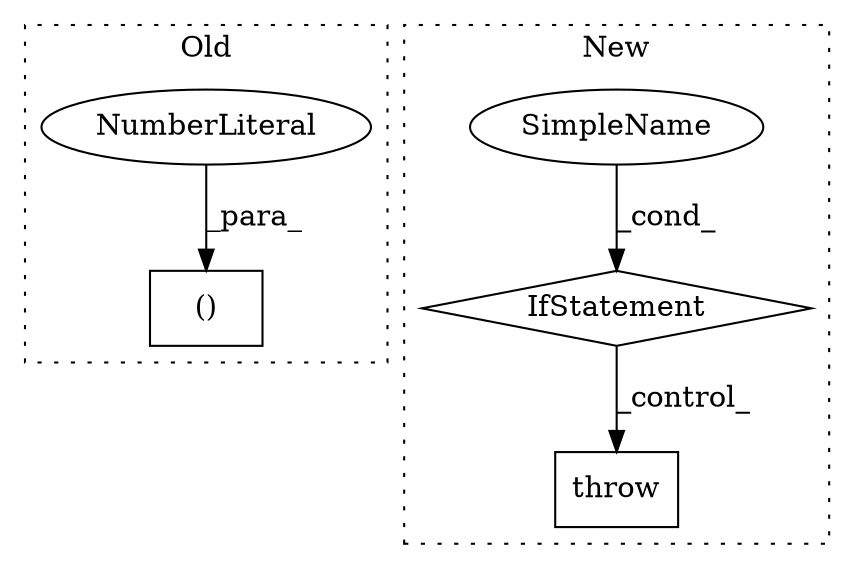digraph G {
subgraph cluster0 {
1 [label="()" a="106" s="8096" l="41" shape="box"];
4 [label="NumberLiteral" a="34" s="8096" l="1" shape="ellipse"];
label = "Old";
style="dotted";
}
subgraph cluster1 {
2 [label="throw" a="53" s="8429" l="6" shape="box"];
3 [label="IfStatement" a="25" s="8393,8419" l="4,2" shape="diamond"];
5 [label="SimpleName" a="42" s="" l="" shape="ellipse"];
label = "New";
style="dotted";
}
3 -> 2 [label="_control_"];
4 -> 1 [label="_para_"];
5 -> 3 [label="_cond_"];
}